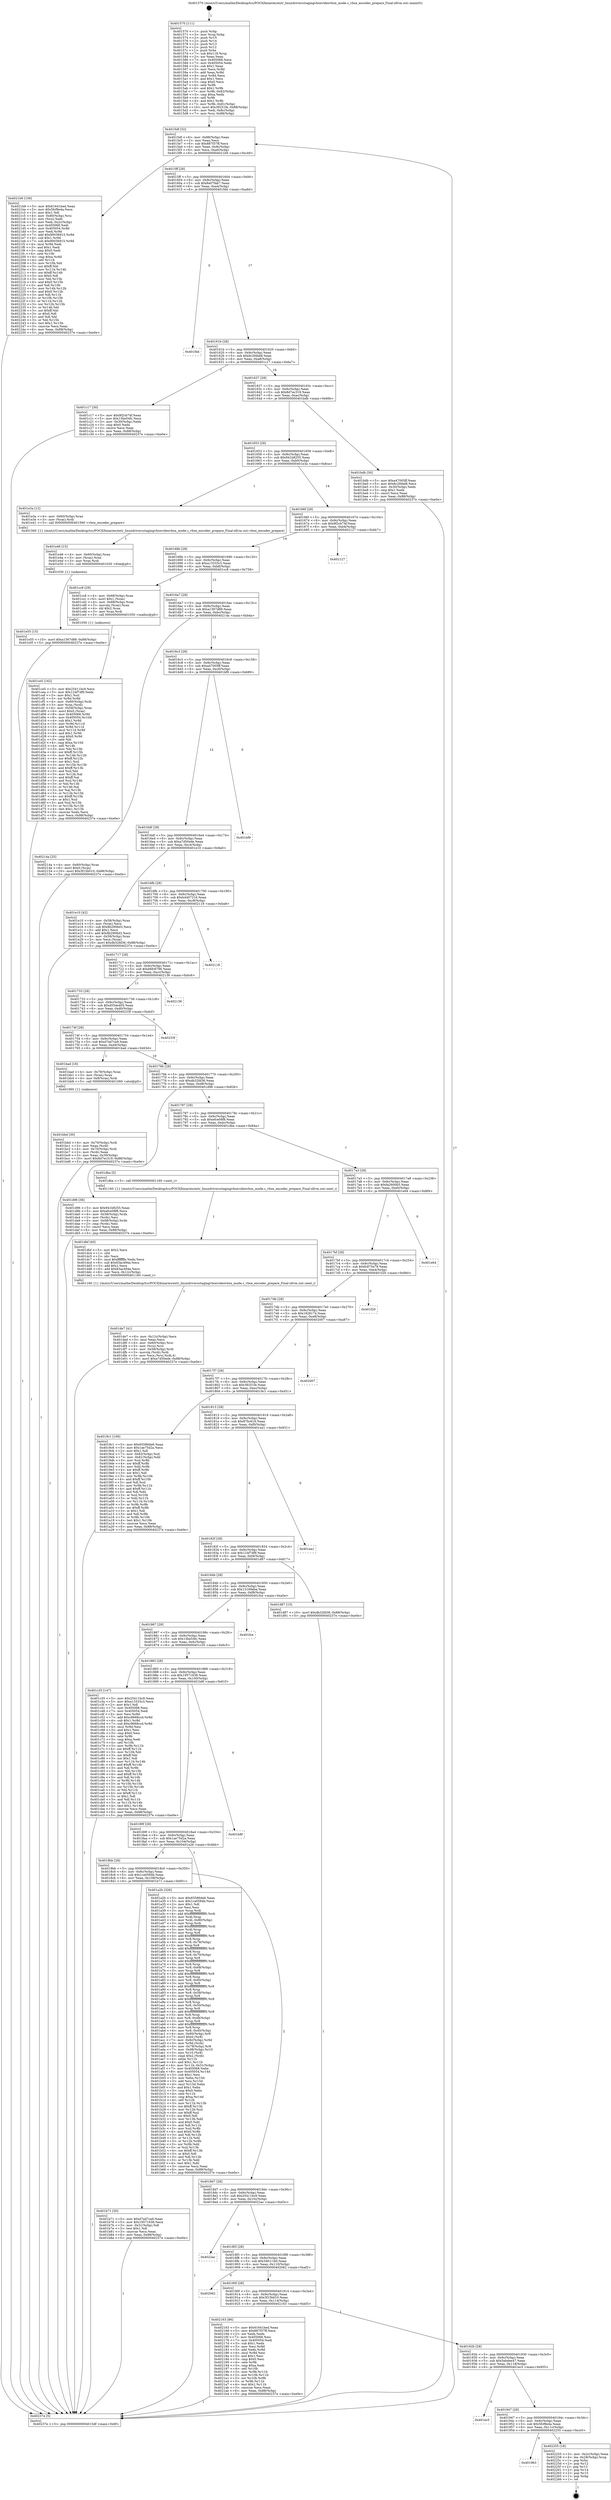digraph "0x401570" {
  label = "0x401570 (/mnt/c/Users/mathe/Desktop/tcc/POCII/binaries/extr_linuxdriversstagingvboxvideovbox_mode.c_vbox_encoder_prepare_Final-ollvm.out::main(0))"
  labelloc = "t"
  node[shape=record]

  Entry [label="",width=0.3,height=0.3,shape=circle,fillcolor=black,style=filled]
  "0x4015df" [label="{
     0x4015df [32]\l
     | [instrs]\l
     &nbsp;&nbsp;0x4015df \<+6\>: mov -0x88(%rbp),%eax\l
     &nbsp;&nbsp;0x4015e5 \<+2\>: mov %eax,%ecx\l
     &nbsp;&nbsp;0x4015e7 \<+6\>: sub $0x887f37ff,%ecx\l
     &nbsp;&nbsp;0x4015ed \<+6\>: mov %eax,-0x9c(%rbp)\l
     &nbsp;&nbsp;0x4015f3 \<+6\>: mov %ecx,-0xa0(%rbp)\l
     &nbsp;&nbsp;0x4015f9 \<+6\>: je 00000000004021b9 \<main+0xc49\>\l
  }"]
  "0x4021b9" [label="{
     0x4021b9 [156]\l
     | [instrs]\l
     &nbsp;&nbsp;0x4021b9 \<+5\>: mov $0x61641bed,%eax\l
     &nbsp;&nbsp;0x4021be \<+5\>: mov $0x5fcf9e4a,%ecx\l
     &nbsp;&nbsp;0x4021c3 \<+2\>: mov $0x1,%dl\l
     &nbsp;&nbsp;0x4021c5 \<+4\>: mov -0x80(%rbp),%rsi\l
     &nbsp;&nbsp;0x4021c9 \<+2\>: mov (%rsi),%edi\l
     &nbsp;&nbsp;0x4021cb \<+3\>: mov %edi,-0x2c(%rbp)\l
     &nbsp;&nbsp;0x4021ce \<+7\>: mov 0x405068,%edi\l
     &nbsp;&nbsp;0x4021d5 \<+8\>: mov 0x405054,%r8d\l
     &nbsp;&nbsp;0x4021dd \<+3\>: mov %edi,%r9d\l
     &nbsp;&nbsp;0x4021e0 \<+7\>: add $0x90036915,%r9d\l
     &nbsp;&nbsp;0x4021e7 \<+4\>: sub $0x1,%r9d\l
     &nbsp;&nbsp;0x4021eb \<+7\>: sub $0x90036915,%r9d\l
     &nbsp;&nbsp;0x4021f2 \<+4\>: imul %r9d,%edi\l
     &nbsp;&nbsp;0x4021f6 \<+3\>: and $0x1,%edi\l
     &nbsp;&nbsp;0x4021f9 \<+3\>: cmp $0x0,%edi\l
     &nbsp;&nbsp;0x4021fc \<+4\>: sete %r10b\l
     &nbsp;&nbsp;0x402200 \<+4\>: cmp $0xa,%r8d\l
     &nbsp;&nbsp;0x402204 \<+4\>: setl %r11b\l
     &nbsp;&nbsp;0x402208 \<+3\>: mov %r10b,%bl\l
     &nbsp;&nbsp;0x40220b \<+3\>: xor $0xff,%bl\l
     &nbsp;&nbsp;0x40220e \<+3\>: mov %r11b,%r14b\l
     &nbsp;&nbsp;0x402211 \<+4\>: xor $0xff,%r14b\l
     &nbsp;&nbsp;0x402215 \<+3\>: xor $0x0,%dl\l
     &nbsp;&nbsp;0x402218 \<+3\>: mov %bl,%r15b\l
     &nbsp;&nbsp;0x40221b \<+4\>: and $0x0,%r15b\l
     &nbsp;&nbsp;0x40221f \<+3\>: and %dl,%r10b\l
     &nbsp;&nbsp;0x402222 \<+3\>: mov %r14b,%r12b\l
     &nbsp;&nbsp;0x402225 \<+4\>: and $0x0,%r12b\l
     &nbsp;&nbsp;0x402229 \<+3\>: and %dl,%r11b\l
     &nbsp;&nbsp;0x40222c \<+3\>: or %r10b,%r15b\l
     &nbsp;&nbsp;0x40222f \<+3\>: or %r11b,%r12b\l
     &nbsp;&nbsp;0x402232 \<+3\>: xor %r12b,%r15b\l
     &nbsp;&nbsp;0x402235 \<+3\>: or %r14b,%bl\l
     &nbsp;&nbsp;0x402238 \<+3\>: xor $0xff,%bl\l
     &nbsp;&nbsp;0x40223b \<+3\>: or $0x0,%dl\l
     &nbsp;&nbsp;0x40223e \<+2\>: and %dl,%bl\l
     &nbsp;&nbsp;0x402240 \<+3\>: or %bl,%r15b\l
     &nbsp;&nbsp;0x402243 \<+4\>: test $0x1,%r15b\l
     &nbsp;&nbsp;0x402247 \<+3\>: cmovne %ecx,%eax\l
     &nbsp;&nbsp;0x40224a \<+6\>: mov %eax,-0x88(%rbp)\l
     &nbsp;&nbsp;0x402250 \<+5\>: jmp 000000000040237e \<main+0xe0e\>\l
  }"]
  "0x4015ff" [label="{
     0x4015ff [28]\l
     | [instrs]\l
     &nbsp;&nbsp;0x4015ff \<+5\>: jmp 0000000000401604 \<main+0x94\>\l
     &nbsp;&nbsp;0x401604 \<+6\>: mov -0x9c(%rbp),%eax\l
     &nbsp;&nbsp;0x40160a \<+5\>: sub $0x8a07fab7,%eax\l
     &nbsp;&nbsp;0x40160f \<+6\>: mov %eax,-0xa4(%rbp)\l
     &nbsp;&nbsp;0x401615 \<+6\>: je 0000000000401fdd \<main+0xa6d\>\l
  }"]
  Exit [label="",width=0.3,height=0.3,shape=circle,fillcolor=black,style=filled,peripheries=2]
  "0x401fdd" [label="{
     0x401fdd\l
  }", style=dashed]
  "0x40161b" [label="{
     0x40161b [28]\l
     | [instrs]\l
     &nbsp;&nbsp;0x40161b \<+5\>: jmp 0000000000401620 \<main+0xb0\>\l
     &nbsp;&nbsp;0x401620 \<+6\>: mov -0x9c(%rbp),%eax\l
     &nbsp;&nbsp;0x401626 \<+5\>: sub $0x8c2f4bd8,%eax\l
     &nbsp;&nbsp;0x40162b \<+6\>: mov %eax,-0xa8(%rbp)\l
     &nbsp;&nbsp;0x401631 \<+6\>: je 0000000000401c17 \<main+0x6a7\>\l
  }"]
  "0x401963" [label="{
     0x401963\l
  }", style=dashed]
  "0x401c17" [label="{
     0x401c17 [30]\l
     | [instrs]\l
     &nbsp;&nbsp;0x401c17 \<+5\>: mov $0x9f2cb74f,%eax\l
     &nbsp;&nbsp;0x401c1c \<+5\>: mov $0x15be54fc,%ecx\l
     &nbsp;&nbsp;0x401c21 \<+3\>: mov -0x30(%rbp),%edx\l
     &nbsp;&nbsp;0x401c24 \<+3\>: cmp $0x0,%edx\l
     &nbsp;&nbsp;0x401c27 \<+3\>: cmove %ecx,%eax\l
     &nbsp;&nbsp;0x401c2a \<+6\>: mov %eax,-0x88(%rbp)\l
     &nbsp;&nbsp;0x401c30 \<+5\>: jmp 000000000040237e \<main+0xe0e\>\l
  }"]
  "0x401637" [label="{
     0x401637 [28]\l
     | [instrs]\l
     &nbsp;&nbsp;0x401637 \<+5\>: jmp 000000000040163c \<main+0xcc\>\l
     &nbsp;&nbsp;0x40163c \<+6\>: mov -0x9c(%rbp),%eax\l
     &nbsp;&nbsp;0x401642 \<+5\>: sub $0x8d7ec319,%eax\l
     &nbsp;&nbsp;0x401647 \<+6\>: mov %eax,-0xac(%rbp)\l
     &nbsp;&nbsp;0x40164d \<+6\>: je 0000000000401bdb \<main+0x66b\>\l
  }"]
  "0x402255" [label="{
     0x402255 [18]\l
     | [instrs]\l
     &nbsp;&nbsp;0x402255 \<+3\>: mov -0x2c(%rbp),%eax\l
     &nbsp;&nbsp;0x402258 \<+4\>: lea -0x28(%rbp),%rsp\l
     &nbsp;&nbsp;0x40225c \<+1\>: pop %rbx\l
     &nbsp;&nbsp;0x40225d \<+2\>: pop %r12\l
     &nbsp;&nbsp;0x40225f \<+2\>: pop %r13\l
     &nbsp;&nbsp;0x402261 \<+2\>: pop %r14\l
     &nbsp;&nbsp;0x402263 \<+2\>: pop %r15\l
     &nbsp;&nbsp;0x402265 \<+1\>: pop %rbp\l
     &nbsp;&nbsp;0x402266 \<+1\>: ret\l
  }"]
  "0x401bdb" [label="{
     0x401bdb [30]\l
     | [instrs]\l
     &nbsp;&nbsp;0x401bdb \<+5\>: mov $0xa47005ff,%eax\l
     &nbsp;&nbsp;0x401be0 \<+5\>: mov $0x8c2f4bd8,%ecx\l
     &nbsp;&nbsp;0x401be5 \<+3\>: mov -0x30(%rbp),%edx\l
     &nbsp;&nbsp;0x401be8 \<+3\>: cmp $0x1,%edx\l
     &nbsp;&nbsp;0x401beb \<+3\>: cmovl %ecx,%eax\l
     &nbsp;&nbsp;0x401bee \<+6\>: mov %eax,-0x88(%rbp)\l
     &nbsp;&nbsp;0x401bf4 \<+5\>: jmp 000000000040237e \<main+0xe0e\>\l
  }"]
  "0x401653" [label="{
     0x401653 [28]\l
     | [instrs]\l
     &nbsp;&nbsp;0x401653 \<+5\>: jmp 0000000000401658 \<main+0xe8\>\l
     &nbsp;&nbsp;0x401658 \<+6\>: mov -0x9c(%rbp),%eax\l
     &nbsp;&nbsp;0x40165e \<+5\>: sub $0x941b8255,%eax\l
     &nbsp;&nbsp;0x401663 \<+6\>: mov %eax,-0xb0(%rbp)\l
     &nbsp;&nbsp;0x401669 \<+6\>: je 0000000000401e3a \<main+0x8ca\>\l
  }"]
  "0x401947" [label="{
     0x401947 [28]\l
     | [instrs]\l
     &nbsp;&nbsp;0x401947 \<+5\>: jmp 000000000040194c \<main+0x3dc\>\l
     &nbsp;&nbsp;0x40194c \<+6\>: mov -0x9c(%rbp),%eax\l
     &nbsp;&nbsp;0x401952 \<+5\>: sub $0x5fcf9e4a,%eax\l
     &nbsp;&nbsp;0x401957 \<+6\>: mov %eax,-0x11c(%rbp)\l
     &nbsp;&nbsp;0x40195d \<+6\>: je 0000000000402255 \<main+0xce5\>\l
  }"]
  "0x401e3a" [label="{
     0x401e3a [12]\l
     | [instrs]\l
     &nbsp;&nbsp;0x401e3a \<+4\>: mov -0x60(%rbp),%rax\l
     &nbsp;&nbsp;0x401e3e \<+3\>: mov (%rax),%rdi\l
     &nbsp;&nbsp;0x401e41 \<+5\>: call 0000000000401560 \<vbox_encoder_prepare\>\l
     | [calls]\l
     &nbsp;&nbsp;0x401560 \{1\} (/mnt/c/Users/mathe/Desktop/tcc/POCII/binaries/extr_linuxdriversstagingvboxvideovbox_mode.c_vbox_encoder_prepare_Final-ollvm.out::vbox_encoder_prepare)\l
  }"]
  "0x40166f" [label="{
     0x40166f [28]\l
     | [instrs]\l
     &nbsp;&nbsp;0x40166f \<+5\>: jmp 0000000000401674 \<main+0x104\>\l
     &nbsp;&nbsp;0x401674 \<+6\>: mov -0x9c(%rbp),%eax\l
     &nbsp;&nbsp;0x40167a \<+5\>: sub $0x9f2cb74f,%eax\l
     &nbsp;&nbsp;0x40167f \<+6\>: mov %eax,-0xb4(%rbp)\l
     &nbsp;&nbsp;0x401685 \<+6\>: je 0000000000402127 \<main+0xbb7\>\l
  }"]
  "0x401ec5" [label="{
     0x401ec5\l
  }", style=dashed]
  "0x402127" [label="{
     0x402127\l
  }", style=dashed]
  "0x40168b" [label="{
     0x40168b [28]\l
     | [instrs]\l
     &nbsp;&nbsp;0x40168b \<+5\>: jmp 0000000000401690 \<main+0x120\>\l
     &nbsp;&nbsp;0x401690 \<+6\>: mov -0x9c(%rbp),%eax\l
     &nbsp;&nbsp;0x401696 \<+5\>: sub $0xa13333c3,%eax\l
     &nbsp;&nbsp;0x40169b \<+6\>: mov %eax,-0xb8(%rbp)\l
     &nbsp;&nbsp;0x4016a1 \<+6\>: je 0000000000401cc8 \<main+0x758\>\l
  }"]
  "0x40192b" [label="{
     0x40192b [28]\l
     | [instrs]\l
     &nbsp;&nbsp;0x40192b \<+5\>: jmp 0000000000401930 \<main+0x3c0\>\l
     &nbsp;&nbsp;0x401930 \<+6\>: mov -0x9c(%rbp),%eax\l
     &nbsp;&nbsp;0x401936 \<+5\>: sub $0x5ebdee47,%eax\l
     &nbsp;&nbsp;0x40193b \<+6\>: mov %eax,-0x118(%rbp)\l
     &nbsp;&nbsp;0x401941 \<+6\>: je 0000000000401ec5 \<main+0x955\>\l
  }"]
  "0x401cc8" [label="{
     0x401cc8 [29]\l
     | [instrs]\l
     &nbsp;&nbsp;0x401cc8 \<+4\>: mov -0x68(%rbp),%rax\l
     &nbsp;&nbsp;0x401ccc \<+6\>: movl $0x1,(%rax)\l
     &nbsp;&nbsp;0x401cd2 \<+4\>: mov -0x68(%rbp),%rax\l
     &nbsp;&nbsp;0x401cd6 \<+3\>: movslq (%rax),%rax\l
     &nbsp;&nbsp;0x401cd9 \<+4\>: shl $0x2,%rax\l
     &nbsp;&nbsp;0x401cdd \<+3\>: mov %rax,%rdi\l
     &nbsp;&nbsp;0x401ce0 \<+5\>: call 0000000000401050 \<malloc@plt\>\l
     | [calls]\l
     &nbsp;&nbsp;0x401050 \{1\} (unknown)\l
  }"]
  "0x4016a7" [label="{
     0x4016a7 [28]\l
     | [instrs]\l
     &nbsp;&nbsp;0x4016a7 \<+5\>: jmp 00000000004016ac \<main+0x13c\>\l
     &nbsp;&nbsp;0x4016ac \<+6\>: mov -0x9c(%rbp),%eax\l
     &nbsp;&nbsp;0x4016b2 \<+5\>: sub $0xa1367d89,%eax\l
     &nbsp;&nbsp;0x4016b7 \<+6\>: mov %eax,-0xbc(%rbp)\l
     &nbsp;&nbsp;0x4016bd \<+6\>: je 000000000040214a \<main+0xbda\>\l
  }"]
  "0x402163" [label="{
     0x402163 [86]\l
     | [instrs]\l
     &nbsp;&nbsp;0x402163 \<+5\>: mov $0x61641bed,%eax\l
     &nbsp;&nbsp;0x402168 \<+5\>: mov $0x887f37ff,%ecx\l
     &nbsp;&nbsp;0x40216d \<+2\>: xor %edx,%edx\l
     &nbsp;&nbsp;0x40216f \<+7\>: mov 0x405068,%esi\l
     &nbsp;&nbsp;0x402176 \<+7\>: mov 0x405054,%edi\l
     &nbsp;&nbsp;0x40217d \<+3\>: sub $0x1,%edx\l
     &nbsp;&nbsp;0x402180 \<+3\>: mov %esi,%r8d\l
     &nbsp;&nbsp;0x402183 \<+3\>: add %edx,%r8d\l
     &nbsp;&nbsp;0x402186 \<+4\>: imul %r8d,%esi\l
     &nbsp;&nbsp;0x40218a \<+3\>: and $0x1,%esi\l
     &nbsp;&nbsp;0x40218d \<+3\>: cmp $0x0,%esi\l
     &nbsp;&nbsp;0x402190 \<+4\>: sete %r9b\l
     &nbsp;&nbsp;0x402194 \<+3\>: cmp $0xa,%edi\l
     &nbsp;&nbsp;0x402197 \<+4\>: setl %r10b\l
     &nbsp;&nbsp;0x40219b \<+3\>: mov %r9b,%r11b\l
     &nbsp;&nbsp;0x40219e \<+3\>: and %r10b,%r11b\l
     &nbsp;&nbsp;0x4021a1 \<+3\>: xor %r10b,%r9b\l
     &nbsp;&nbsp;0x4021a4 \<+3\>: or %r9b,%r11b\l
     &nbsp;&nbsp;0x4021a7 \<+4\>: test $0x1,%r11b\l
     &nbsp;&nbsp;0x4021ab \<+3\>: cmovne %ecx,%eax\l
     &nbsp;&nbsp;0x4021ae \<+6\>: mov %eax,-0x88(%rbp)\l
     &nbsp;&nbsp;0x4021b4 \<+5\>: jmp 000000000040237e \<main+0xe0e\>\l
  }"]
  "0x40214a" [label="{
     0x40214a [25]\l
     | [instrs]\l
     &nbsp;&nbsp;0x40214a \<+4\>: mov -0x80(%rbp),%rax\l
     &nbsp;&nbsp;0x40214e \<+6\>: movl $0x0,(%rax)\l
     &nbsp;&nbsp;0x402154 \<+10\>: movl $0x3f15b010,-0x88(%rbp)\l
     &nbsp;&nbsp;0x40215e \<+5\>: jmp 000000000040237e \<main+0xe0e\>\l
  }"]
  "0x4016c3" [label="{
     0x4016c3 [28]\l
     | [instrs]\l
     &nbsp;&nbsp;0x4016c3 \<+5\>: jmp 00000000004016c8 \<main+0x158\>\l
     &nbsp;&nbsp;0x4016c8 \<+6\>: mov -0x9c(%rbp),%eax\l
     &nbsp;&nbsp;0x4016ce \<+5\>: sub $0xa47005ff,%eax\l
     &nbsp;&nbsp;0x4016d3 \<+6\>: mov %eax,-0xc0(%rbp)\l
     &nbsp;&nbsp;0x4016d9 \<+6\>: je 0000000000401bf9 \<main+0x689\>\l
  }"]
  "0x40190f" [label="{
     0x40190f [28]\l
     | [instrs]\l
     &nbsp;&nbsp;0x40190f \<+5\>: jmp 0000000000401914 \<main+0x3a4\>\l
     &nbsp;&nbsp;0x401914 \<+6\>: mov -0x9c(%rbp),%eax\l
     &nbsp;&nbsp;0x40191a \<+5\>: sub $0x3f15b010,%eax\l
     &nbsp;&nbsp;0x40191f \<+6\>: mov %eax,-0x114(%rbp)\l
     &nbsp;&nbsp;0x401925 \<+6\>: je 0000000000402163 \<main+0xbf3\>\l
  }"]
  "0x401bf9" [label="{
     0x401bf9\l
  }", style=dashed]
  "0x4016df" [label="{
     0x4016df [28]\l
     | [instrs]\l
     &nbsp;&nbsp;0x4016df \<+5\>: jmp 00000000004016e4 \<main+0x174\>\l
     &nbsp;&nbsp;0x4016e4 \<+6\>: mov -0x9c(%rbp),%eax\l
     &nbsp;&nbsp;0x4016ea \<+5\>: sub $0xa7d50ede,%eax\l
     &nbsp;&nbsp;0x4016ef \<+6\>: mov %eax,-0xc4(%rbp)\l
     &nbsp;&nbsp;0x4016f5 \<+6\>: je 0000000000401e10 \<main+0x8a0\>\l
  }"]
  "0x402062" [label="{
     0x402062\l
  }", style=dashed]
  "0x401e10" [label="{
     0x401e10 [42]\l
     | [instrs]\l
     &nbsp;&nbsp;0x401e10 \<+4\>: mov -0x58(%rbp),%rax\l
     &nbsp;&nbsp;0x401e14 \<+2\>: mov (%rax),%ecx\l
     &nbsp;&nbsp;0x401e16 \<+6\>: sub $0x8b2906d3,%ecx\l
     &nbsp;&nbsp;0x401e1c \<+3\>: add $0x1,%ecx\l
     &nbsp;&nbsp;0x401e1f \<+6\>: add $0x8b2906d3,%ecx\l
     &nbsp;&nbsp;0x401e25 \<+4\>: mov -0x58(%rbp),%rax\l
     &nbsp;&nbsp;0x401e29 \<+2\>: mov %ecx,(%rax)\l
     &nbsp;&nbsp;0x401e2b \<+10\>: movl $0xdb32fd36,-0x88(%rbp)\l
     &nbsp;&nbsp;0x401e35 \<+5\>: jmp 000000000040237e \<main+0xe0e\>\l
  }"]
  "0x4016fb" [label="{
     0x4016fb [28]\l
     | [instrs]\l
     &nbsp;&nbsp;0x4016fb \<+5\>: jmp 0000000000401700 \<main+0x190\>\l
     &nbsp;&nbsp;0x401700 \<+6\>: mov -0x9c(%rbp),%eax\l
     &nbsp;&nbsp;0x401706 \<+5\>: sub $0xb4407216,%eax\l
     &nbsp;&nbsp;0x40170b \<+6\>: mov %eax,-0xc8(%rbp)\l
     &nbsp;&nbsp;0x401711 \<+6\>: je 0000000000402118 \<main+0xba8\>\l
  }"]
  "0x4018f3" [label="{
     0x4018f3 [28]\l
     | [instrs]\l
     &nbsp;&nbsp;0x4018f3 \<+5\>: jmp 00000000004018f8 \<main+0x388\>\l
     &nbsp;&nbsp;0x4018f8 \<+6\>: mov -0x9c(%rbp),%eax\l
     &nbsp;&nbsp;0x4018fe \<+5\>: sub $0x34fc11b0,%eax\l
     &nbsp;&nbsp;0x401903 \<+6\>: mov %eax,-0x110(%rbp)\l
     &nbsp;&nbsp;0x401909 \<+6\>: je 0000000000402062 \<main+0xaf2\>\l
  }"]
  "0x402118" [label="{
     0x402118\l
  }", style=dashed]
  "0x401717" [label="{
     0x401717 [28]\l
     | [instrs]\l
     &nbsp;&nbsp;0x401717 \<+5\>: jmp 000000000040171c \<main+0x1ac\>\l
     &nbsp;&nbsp;0x40171c \<+6\>: mov -0x9c(%rbp),%eax\l
     &nbsp;&nbsp;0x401722 \<+5\>: sub $0xb6fc6786,%eax\l
     &nbsp;&nbsp;0x401727 \<+6\>: mov %eax,-0xcc(%rbp)\l
     &nbsp;&nbsp;0x40172d \<+6\>: je 0000000000402136 \<main+0xbc6\>\l
  }"]
  "0x4022ac" [label="{
     0x4022ac\l
  }", style=dashed]
  "0x402136" [label="{
     0x402136\l
  }", style=dashed]
  "0x401733" [label="{
     0x401733 [28]\l
     | [instrs]\l
     &nbsp;&nbsp;0x401733 \<+5\>: jmp 0000000000401738 \<main+0x1c8\>\l
     &nbsp;&nbsp;0x401738 \<+6\>: mov -0x9c(%rbp),%eax\l
     &nbsp;&nbsp;0x40173e \<+5\>: sub $0xd554e405,%eax\l
     &nbsp;&nbsp;0x401743 \<+6\>: mov %eax,-0xd0(%rbp)\l
     &nbsp;&nbsp;0x401749 \<+6\>: je 000000000040233f \<main+0xdcf\>\l
  }"]
  "0x401e55" [label="{
     0x401e55 [15]\l
     | [instrs]\l
     &nbsp;&nbsp;0x401e55 \<+10\>: movl $0xa1367d89,-0x88(%rbp)\l
     &nbsp;&nbsp;0x401e5f \<+5\>: jmp 000000000040237e \<main+0xe0e\>\l
  }"]
  "0x40233f" [label="{
     0x40233f\l
  }", style=dashed]
  "0x40174f" [label="{
     0x40174f [28]\l
     | [instrs]\l
     &nbsp;&nbsp;0x40174f \<+5\>: jmp 0000000000401754 \<main+0x1e4\>\l
     &nbsp;&nbsp;0x401754 \<+6\>: mov -0x9c(%rbp),%eax\l
     &nbsp;&nbsp;0x40175a \<+5\>: sub $0xd7ed7ca9,%eax\l
     &nbsp;&nbsp;0x40175f \<+6\>: mov %eax,-0xd4(%rbp)\l
     &nbsp;&nbsp;0x401765 \<+6\>: je 0000000000401bad \<main+0x63d\>\l
  }"]
  "0x401e46" [label="{
     0x401e46 [15]\l
     | [instrs]\l
     &nbsp;&nbsp;0x401e46 \<+4\>: mov -0x60(%rbp),%rax\l
     &nbsp;&nbsp;0x401e4a \<+3\>: mov (%rax),%rax\l
     &nbsp;&nbsp;0x401e4d \<+3\>: mov %rax,%rdi\l
     &nbsp;&nbsp;0x401e50 \<+5\>: call 0000000000401030 \<free@plt\>\l
     | [calls]\l
     &nbsp;&nbsp;0x401030 \{1\} (unknown)\l
  }"]
  "0x401bad" [label="{
     0x401bad [16]\l
     | [instrs]\l
     &nbsp;&nbsp;0x401bad \<+4\>: mov -0x78(%rbp),%rax\l
     &nbsp;&nbsp;0x401bb1 \<+3\>: mov (%rax),%rax\l
     &nbsp;&nbsp;0x401bb4 \<+4\>: mov 0x8(%rax),%rdi\l
     &nbsp;&nbsp;0x401bb8 \<+5\>: call 0000000000401060 \<atoi@plt\>\l
     | [calls]\l
     &nbsp;&nbsp;0x401060 \{1\} (unknown)\l
  }"]
  "0x40176b" [label="{
     0x40176b [28]\l
     | [instrs]\l
     &nbsp;&nbsp;0x40176b \<+5\>: jmp 0000000000401770 \<main+0x200\>\l
     &nbsp;&nbsp;0x401770 \<+6\>: mov -0x9c(%rbp),%eax\l
     &nbsp;&nbsp;0x401776 \<+5\>: sub $0xdb32fd36,%eax\l
     &nbsp;&nbsp;0x40177b \<+6\>: mov %eax,-0xd8(%rbp)\l
     &nbsp;&nbsp;0x401781 \<+6\>: je 0000000000401d96 \<main+0x826\>\l
  }"]
  "0x401de7" [label="{
     0x401de7 [41]\l
     | [instrs]\l
     &nbsp;&nbsp;0x401de7 \<+6\>: mov -0x12c(%rbp),%ecx\l
     &nbsp;&nbsp;0x401ded \<+3\>: imul %eax,%ecx\l
     &nbsp;&nbsp;0x401df0 \<+4\>: mov -0x60(%rbp),%rsi\l
     &nbsp;&nbsp;0x401df4 \<+3\>: mov (%rsi),%rsi\l
     &nbsp;&nbsp;0x401df7 \<+4\>: mov -0x58(%rbp),%rdi\l
     &nbsp;&nbsp;0x401dfb \<+3\>: movslq (%rdi),%rdi\l
     &nbsp;&nbsp;0x401dfe \<+3\>: mov %ecx,(%rsi,%rdi,4)\l
     &nbsp;&nbsp;0x401e01 \<+10\>: movl $0xa7d50ede,-0x88(%rbp)\l
     &nbsp;&nbsp;0x401e0b \<+5\>: jmp 000000000040237e \<main+0xe0e\>\l
  }"]
  "0x401d96" [label="{
     0x401d96 [36]\l
     | [instrs]\l
     &nbsp;&nbsp;0x401d96 \<+5\>: mov $0x941b8255,%eax\l
     &nbsp;&nbsp;0x401d9b \<+5\>: mov $0xefce08f8,%ecx\l
     &nbsp;&nbsp;0x401da0 \<+4\>: mov -0x58(%rbp),%rdx\l
     &nbsp;&nbsp;0x401da4 \<+2\>: mov (%rdx),%esi\l
     &nbsp;&nbsp;0x401da6 \<+4\>: mov -0x68(%rbp),%rdx\l
     &nbsp;&nbsp;0x401daa \<+2\>: cmp (%rdx),%esi\l
     &nbsp;&nbsp;0x401dac \<+3\>: cmovl %ecx,%eax\l
     &nbsp;&nbsp;0x401daf \<+6\>: mov %eax,-0x88(%rbp)\l
     &nbsp;&nbsp;0x401db5 \<+5\>: jmp 000000000040237e \<main+0xe0e\>\l
  }"]
  "0x401787" [label="{
     0x401787 [28]\l
     | [instrs]\l
     &nbsp;&nbsp;0x401787 \<+5\>: jmp 000000000040178c \<main+0x21c\>\l
     &nbsp;&nbsp;0x40178c \<+6\>: mov -0x9c(%rbp),%eax\l
     &nbsp;&nbsp;0x401792 \<+5\>: sub $0xefce08f8,%eax\l
     &nbsp;&nbsp;0x401797 \<+6\>: mov %eax,-0xdc(%rbp)\l
     &nbsp;&nbsp;0x40179d \<+6\>: je 0000000000401dba \<main+0x84a\>\l
  }"]
  "0x401dbf" [label="{
     0x401dbf [40]\l
     | [instrs]\l
     &nbsp;&nbsp;0x401dbf \<+5\>: mov $0x2,%ecx\l
     &nbsp;&nbsp;0x401dc4 \<+1\>: cltd\l
     &nbsp;&nbsp;0x401dc5 \<+2\>: idiv %ecx\l
     &nbsp;&nbsp;0x401dc7 \<+6\>: imul $0xfffffffe,%edx,%ecx\l
     &nbsp;&nbsp;0x401dcd \<+6\>: sub $0x83ac494a,%ecx\l
     &nbsp;&nbsp;0x401dd3 \<+3\>: add $0x1,%ecx\l
     &nbsp;&nbsp;0x401dd6 \<+6\>: add $0x83ac494a,%ecx\l
     &nbsp;&nbsp;0x401ddc \<+6\>: mov %ecx,-0x12c(%rbp)\l
     &nbsp;&nbsp;0x401de2 \<+5\>: call 0000000000401160 \<next_i\>\l
     | [calls]\l
     &nbsp;&nbsp;0x401160 \{1\} (/mnt/c/Users/mathe/Desktop/tcc/POCII/binaries/extr_linuxdriversstagingvboxvideovbox_mode.c_vbox_encoder_prepare_Final-ollvm.out::next_i)\l
  }"]
  "0x401dba" [label="{
     0x401dba [5]\l
     | [instrs]\l
     &nbsp;&nbsp;0x401dba \<+5\>: call 0000000000401160 \<next_i\>\l
     | [calls]\l
     &nbsp;&nbsp;0x401160 \{1\} (/mnt/c/Users/mathe/Desktop/tcc/POCII/binaries/extr_linuxdriversstagingvboxvideovbox_mode.c_vbox_encoder_prepare_Final-ollvm.out::next_i)\l
  }"]
  "0x4017a3" [label="{
     0x4017a3 [28]\l
     | [instrs]\l
     &nbsp;&nbsp;0x4017a3 \<+5\>: jmp 00000000004017a8 \<main+0x238\>\l
     &nbsp;&nbsp;0x4017a8 \<+6\>: mov -0x9c(%rbp),%eax\l
     &nbsp;&nbsp;0x4017ae \<+5\>: sub $0xfa2600b5,%eax\l
     &nbsp;&nbsp;0x4017b3 \<+6\>: mov %eax,-0xe0(%rbp)\l
     &nbsp;&nbsp;0x4017b9 \<+6\>: je 0000000000401e64 \<main+0x8f4\>\l
  }"]
  "0x401ce5" [label="{
     0x401ce5 [162]\l
     | [instrs]\l
     &nbsp;&nbsp;0x401ce5 \<+5\>: mov $0x25411bc9,%ecx\l
     &nbsp;&nbsp;0x401cea \<+5\>: mov $0x124f7df9,%edx\l
     &nbsp;&nbsp;0x401cef \<+3\>: mov $0x1,%sil\l
     &nbsp;&nbsp;0x401cf2 \<+3\>: xor %r8d,%r8d\l
     &nbsp;&nbsp;0x401cf5 \<+4\>: mov -0x60(%rbp),%rdi\l
     &nbsp;&nbsp;0x401cf9 \<+3\>: mov %rax,(%rdi)\l
     &nbsp;&nbsp;0x401cfc \<+4\>: mov -0x58(%rbp),%rax\l
     &nbsp;&nbsp;0x401d00 \<+6\>: movl $0x0,(%rax)\l
     &nbsp;&nbsp;0x401d06 \<+8\>: mov 0x405068,%r9d\l
     &nbsp;&nbsp;0x401d0e \<+8\>: mov 0x405054,%r10d\l
     &nbsp;&nbsp;0x401d16 \<+4\>: sub $0x1,%r8d\l
     &nbsp;&nbsp;0x401d1a \<+3\>: mov %r9d,%r11d\l
     &nbsp;&nbsp;0x401d1d \<+3\>: add %r8d,%r11d\l
     &nbsp;&nbsp;0x401d20 \<+4\>: imul %r11d,%r9d\l
     &nbsp;&nbsp;0x401d24 \<+4\>: and $0x1,%r9d\l
     &nbsp;&nbsp;0x401d28 \<+4\>: cmp $0x0,%r9d\l
     &nbsp;&nbsp;0x401d2c \<+3\>: sete %bl\l
     &nbsp;&nbsp;0x401d2f \<+4\>: cmp $0xa,%r10d\l
     &nbsp;&nbsp;0x401d33 \<+4\>: setl %r14b\l
     &nbsp;&nbsp;0x401d37 \<+3\>: mov %bl,%r15b\l
     &nbsp;&nbsp;0x401d3a \<+4\>: xor $0xff,%r15b\l
     &nbsp;&nbsp;0x401d3e \<+3\>: mov %r14b,%r12b\l
     &nbsp;&nbsp;0x401d41 \<+4\>: xor $0xff,%r12b\l
     &nbsp;&nbsp;0x401d45 \<+4\>: xor $0x1,%sil\l
     &nbsp;&nbsp;0x401d49 \<+3\>: mov %r15b,%r13b\l
     &nbsp;&nbsp;0x401d4c \<+4\>: and $0xff,%r13b\l
     &nbsp;&nbsp;0x401d50 \<+3\>: and %sil,%bl\l
     &nbsp;&nbsp;0x401d53 \<+3\>: mov %r12b,%al\l
     &nbsp;&nbsp;0x401d56 \<+2\>: and $0xff,%al\l
     &nbsp;&nbsp;0x401d58 \<+3\>: and %sil,%r14b\l
     &nbsp;&nbsp;0x401d5b \<+3\>: or %bl,%r13b\l
     &nbsp;&nbsp;0x401d5e \<+3\>: or %r14b,%al\l
     &nbsp;&nbsp;0x401d61 \<+3\>: xor %al,%r13b\l
     &nbsp;&nbsp;0x401d64 \<+3\>: or %r12b,%r15b\l
     &nbsp;&nbsp;0x401d67 \<+4\>: xor $0xff,%r15b\l
     &nbsp;&nbsp;0x401d6b \<+4\>: or $0x1,%sil\l
     &nbsp;&nbsp;0x401d6f \<+3\>: and %sil,%r15b\l
     &nbsp;&nbsp;0x401d72 \<+3\>: or %r15b,%r13b\l
     &nbsp;&nbsp;0x401d75 \<+4\>: test $0x1,%r13b\l
     &nbsp;&nbsp;0x401d79 \<+3\>: cmovne %edx,%ecx\l
     &nbsp;&nbsp;0x401d7c \<+6\>: mov %ecx,-0x88(%rbp)\l
     &nbsp;&nbsp;0x401d82 \<+5\>: jmp 000000000040237e \<main+0xe0e\>\l
  }"]
  "0x401e64" [label="{
     0x401e64\l
  }", style=dashed]
  "0x4017bf" [label="{
     0x4017bf [28]\l
     | [instrs]\l
     &nbsp;&nbsp;0x4017bf \<+5\>: jmp 00000000004017c4 \<main+0x254\>\l
     &nbsp;&nbsp;0x4017c4 \<+6\>: mov -0x9c(%rbp),%eax\l
     &nbsp;&nbsp;0x4017ca \<+5\>: sub $0xfc875e78,%eax\l
     &nbsp;&nbsp;0x4017cf \<+6\>: mov %eax,-0xe4(%rbp)\l
     &nbsp;&nbsp;0x4017d5 \<+6\>: je 0000000000401f20 \<main+0x9b0\>\l
  }"]
  "0x401bbd" [label="{
     0x401bbd [30]\l
     | [instrs]\l
     &nbsp;&nbsp;0x401bbd \<+4\>: mov -0x70(%rbp),%rdi\l
     &nbsp;&nbsp;0x401bc1 \<+2\>: mov %eax,(%rdi)\l
     &nbsp;&nbsp;0x401bc3 \<+4\>: mov -0x70(%rbp),%rdi\l
     &nbsp;&nbsp;0x401bc7 \<+2\>: mov (%rdi),%eax\l
     &nbsp;&nbsp;0x401bc9 \<+3\>: mov %eax,-0x30(%rbp)\l
     &nbsp;&nbsp;0x401bcc \<+10\>: movl $0x8d7ec319,-0x88(%rbp)\l
     &nbsp;&nbsp;0x401bd6 \<+5\>: jmp 000000000040237e \<main+0xe0e\>\l
  }"]
  "0x401f20" [label="{
     0x401f20\l
  }", style=dashed]
  "0x4017db" [label="{
     0x4017db [28]\l
     | [instrs]\l
     &nbsp;&nbsp;0x4017db \<+5\>: jmp 00000000004017e0 \<main+0x270\>\l
     &nbsp;&nbsp;0x4017e0 \<+6\>: mov -0x9c(%rbp),%eax\l
     &nbsp;&nbsp;0x4017e6 \<+5\>: sub $0x1828174,%eax\l
     &nbsp;&nbsp;0x4017eb \<+6\>: mov %eax,-0xe8(%rbp)\l
     &nbsp;&nbsp;0x4017f1 \<+6\>: je 0000000000402007 \<main+0xa97\>\l
  }"]
  "0x4018d7" [label="{
     0x4018d7 [28]\l
     | [instrs]\l
     &nbsp;&nbsp;0x4018d7 \<+5\>: jmp 00000000004018dc \<main+0x36c\>\l
     &nbsp;&nbsp;0x4018dc \<+6\>: mov -0x9c(%rbp),%eax\l
     &nbsp;&nbsp;0x4018e2 \<+5\>: sub $0x25411bc9,%eax\l
     &nbsp;&nbsp;0x4018e7 \<+6\>: mov %eax,-0x10c(%rbp)\l
     &nbsp;&nbsp;0x4018ed \<+6\>: je 00000000004022ac \<main+0xd3c\>\l
  }"]
  "0x402007" [label="{
     0x402007\l
  }", style=dashed]
  "0x4017f7" [label="{
     0x4017f7 [28]\l
     | [instrs]\l
     &nbsp;&nbsp;0x4017f7 \<+5\>: jmp 00000000004017fc \<main+0x28c\>\l
     &nbsp;&nbsp;0x4017fc \<+6\>: mov -0x9c(%rbp),%eax\l
     &nbsp;&nbsp;0x401802 \<+5\>: sub $0x39251fe,%eax\l
     &nbsp;&nbsp;0x401807 \<+6\>: mov %eax,-0xec(%rbp)\l
     &nbsp;&nbsp;0x40180d \<+6\>: je 00000000004019c1 \<main+0x451\>\l
  }"]
  "0x401b71" [label="{
     0x401b71 [30]\l
     | [instrs]\l
     &nbsp;&nbsp;0x401b71 \<+5\>: mov $0xd7ed7ca9,%eax\l
     &nbsp;&nbsp;0x401b76 \<+5\>: mov $0x19571638,%ecx\l
     &nbsp;&nbsp;0x401b7b \<+3\>: mov -0x31(%rbp),%dl\l
     &nbsp;&nbsp;0x401b7e \<+3\>: test $0x1,%dl\l
     &nbsp;&nbsp;0x401b81 \<+3\>: cmovne %ecx,%eax\l
     &nbsp;&nbsp;0x401b84 \<+6\>: mov %eax,-0x88(%rbp)\l
     &nbsp;&nbsp;0x401b8a \<+5\>: jmp 000000000040237e \<main+0xe0e\>\l
  }"]
  "0x4019c1" [label="{
     0x4019c1 [106]\l
     | [instrs]\l
     &nbsp;&nbsp;0x4019c1 \<+5\>: mov $0x65586de6,%eax\l
     &nbsp;&nbsp;0x4019c6 \<+5\>: mov $0x1ae75d2a,%ecx\l
     &nbsp;&nbsp;0x4019cb \<+2\>: mov $0x1,%dl\l
     &nbsp;&nbsp;0x4019cd \<+7\>: mov -0x82(%rbp),%sil\l
     &nbsp;&nbsp;0x4019d4 \<+7\>: mov -0x81(%rbp),%dil\l
     &nbsp;&nbsp;0x4019db \<+3\>: mov %sil,%r8b\l
     &nbsp;&nbsp;0x4019de \<+4\>: xor $0xff,%r8b\l
     &nbsp;&nbsp;0x4019e2 \<+3\>: mov %dil,%r9b\l
     &nbsp;&nbsp;0x4019e5 \<+4\>: xor $0xff,%r9b\l
     &nbsp;&nbsp;0x4019e9 \<+3\>: xor $0x1,%dl\l
     &nbsp;&nbsp;0x4019ec \<+3\>: mov %r8b,%r10b\l
     &nbsp;&nbsp;0x4019ef \<+4\>: and $0xff,%r10b\l
     &nbsp;&nbsp;0x4019f3 \<+3\>: and %dl,%sil\l
     &nbsp;&nbsp;0x4019f6 \<+3\>: mov %r9b,%r11b\l
     &nbsp;&nbsp;0x4019f9 \<+4\>: and $0xff,%r11b\l
     &nbsp;&nbsp;0x4019fd \<+3\>: and %dl,%dil\l
     &nbsp;&nbsp;0x401a00 \<+3\>: or %sil,%r10b\l
     &nbsp;&nbsp;0x401a03 \<+3\>: or %dil,%r11b\l
     &nbsp;&nbsp;0x401a06 \<+3\>: xor %r11b,%r10b\l
     &nbsp;&nbsp;0x401a09 \<+3\>: or %r9b,%r8b\l
     &nbsp;&nbsp;0x401a0c \<+4\>: xor $0xff,%r8b\l
     &nbsp;&nbsp;0x401a10 \<+3\>: or $0x1,%dl\l
     &nbsp;&nbsp;0x401a13 \<+3\>: and %dl,%r8b\l
     &nbsp;&nbsp;0x401a16 \<+3\>: or %r8b,%r10b\l
     &nbsp;&nbsp;0x401a19 \<+4\>: test $0x1,%r10b\l
     &nbsp;&nbsp;0x401a1d \<+3\>: cmovne %ecx,%eax\l
     &nbsp;&nbsp;0x401a20 \<+6\>: mov %eax,-0x88(%rbp)\l
     &nbsp;&nbsp;0x401a26 \<+5\>: jmp 000000000040237e \<main+0xe0e\>\l
  }"]
  "0x401813" [label="{
     0x401813 [28]\l
     | [instrs]\l
     &nbsp;&nbsp;0x401813 \<+5\>: jmp 0000000000401818 \<main+0x2a8\>\l
     &nbsp;&nbsp;0x401818 \<+6\>: mov -0x9c(%rbp),%eax\l
     &nbsp;&nbsp;0x40181e \<+5\>: sub $0x87bc616,%eax\l
     &nbsp;&nbsp;0x401823 \<+6\>: mov %eax,-0xf0(%rbp)\l
     &nbsp;&nbsp;0x401829 \<+6\>: je 0000000000401ea1 \<main+0x931\>\l
  }"]
  "0x40237e" [label="{
     0x40237e [5]\l
     | [instrs]\l
     &nbsp;&nbsp;0x40237e \<+5\>: jmp 00000000004015df \<main+0x6f\>\l
  }"]
  "0x401570" [label="{
     0x401570 [111]\l
     | [instrs]\l
     &nbsp;&nbsp;0x401570 \<+1\>: push %rbp\l
     &nbsp;&nbsp;0x401571 \<+3\>: mov %rsp,%rbp\l
     &nbsp;&nbsp;0x401574 \<+2\>: push %r15\l
     &nbsp;&nbsp;0x401576 \<+2\>: push %r14\l
     &nbsp;&nbsp;0x401578 \<+2\>: push %r13\l
     &nbsp;&nbsp;0x40157a \<+2\>: push %r12\l
     &nbsp;&nbsp;0x40157c \<+1\>: push %rbx\l
     &nbsp;&nbsp;0x40157d \<+7\>: sub $0x118,%rsp\l
     &nbsp;&nbsp;0x401584 \<+2\>: xor %eax,%eax\l
     &nbsp;&nbsp;0x401586 \<+7\>: mov 0x405068,%ecx\l
     &nbsp;&nbsp;0x40158d \<+7\>: mov 0x405054,%edx\l
     &nbsp;&nbsp;0x401594 \<+3\>: sub $0x1,%eax\l
     &nbsp;&nbsp;0x401597 \<+3\>: mov %ecx,%r8d\l
     &nbsp;&nbsp;0x40159a \<+3\>: add %eax,%r8d\l
     &nbsp;&nbsp;0x40159d \<+4\>: imul %r8d,%ecx\l
     &nbsp;&nbsp;0x4015a1 \<+3\>: and $0x1,%ecx\l
     &nbsp;&nbsp;0x4015a4 \<+3\>: cmp $0x0,%ecx\l
     &nbsp;&nbsp;0x4015a7 \<+4\>: sete %r9b\l
     &nbsp;&nbsp;0x4015ab \<+4\>: and $0x1,%r9b\l
     &nbsp;&nbsp;0x4015af \<+7\>: mov %r9b,-0x82(%rbp)\l
     &nbsp;&nbsp;0x4015b6 \<+3\>: cmp $0xa,%edx\l
     &nbsp;&nbsp;0x4015b9 \<+4\>: setl %r9b\l
     &nbsp;&nbsp;0x4015bd \<+4\>: and $0x1,%r9b\l
     &nbsp;&nbsp;0x4015c1 \<+7\>: mov %r9b,-0x81(%rbp)\l
     &nbsp;&nbsp;0x4015c8 \<+10\>: movl $0x39251fe,-0x88(%rbp)\l
     &nbsp;&nbsp;0x4015d2 \<+6\>: mov %edi,-0x8c(%rbp)\l
     &nbsp;&nbsp;0x4015d8 \<+7\>: mov %rsi,-0x98(%rbp)\l
  }"]
  "0x4018bb" [label="{
     0x4018bb [28]\l
     | [instrs]\l
     &nbsp;&nbsp;0x4018bb \<+5\>: jmp 00000000004018c0 \<main+0x350\>\l
     &nbsp;&nbsp;0x4018c0 \<+6\>: mov -0x9c(%rbp),%eax\l
     &nbsp;&nbsp;0x4018c6 \<+5\>: sub $0x1ca0584b,%eax\l
     &nbsp;&nbsp;0x4018cb \<+6\>: mov %eax,-0x108(%rbp)\l
     &nbsp;&nbsp;0x4018d1 \<+6\>: je 0000000000401b71 \<main+0x601\>\l
  }"]
  "0x401ea1" [label="{
     0x401ea1\l
  }", style=dashed]
  "0x40182f" [label="{
     0x40182f [28]\l
     | [instrs]\l
     &nbsp;&nbsp;0x40182f \<+5\>: jmp 0000000000401834 \<main+0x2c4\>\l
     &nbsp;&nbsp;0x401834 \<+6\>: mov -0x9c(%rbp),%eax\l
     &nbsp;&nbsp;0x40183a \<+5\>: sub $0x124f7df9,%eax\l
     &nbsp;&nbsp;0x40183f \<+6\>: mov %eax,-0xf4(%rbp)\l
     &nbsp;&nbsp;0x401845 \<+6\>: je 0000000000401d87 \<main+0x817\>\l
  }"]
  "0x401a2b" [label="{
     0x401a2b [326]\l
     | [instrs]\l
     &nbsp;&nbsp;0x401a2b \<+5\>: mov $0x65586de6,%eax\l
     &nbsp;&nbsp;0x401a30 \<+5\>: mov $0x1ca0584b,%ecx\l
     &nbsp;&nbsp;0x401a35 \<+2\>: mov $0x1,%dl\l
     &nbsp;&nbsp;0x401a37 \<+2\>: xor %esi,%esi\l
     &nbsp;&nbsp;0x401a39 \<+3\>: mov %rsp,%rdi\l
     &nbsp;&nbsp;0x401a3c \<+4\>: add $0xfffffffffffffff0,%rdi\l
     &nbsp;&nbsp;0x401a40 \<+3\>: mov %rdi,%rsp\l
     &nbsp;&nbsp;0x401a43 \<+4\>: mov %rdi,-0x80(%rbp)\l
     &nbsp;&nbsp;0x401a47 \<+3\>: mov %rsp,%rdi\l
     &nbsp;&nbsp;0x401a4a \<+4\>: add $0xfffffffffffffff0,%rdi\l
     &nbsp;&nbsp;0x401a4e \<+3\>: mov %rdi,%rsp\l
     &nbsp;&nbsp;0x401a51 \<+3\>: mov %rsp,%r8\l
     &nbsp;&nbsp;0x401a54 \<+4\>: add $0xfffffffffffffff0,%r8\l
     &nbsp;&nbsp;0x401a58 \<+3\>: mov %r8,%rsp\l
     &nbsp;&nbsp;0x401a5b \<+4\>: mov %r8,-0x78(%rbp)\l
     &nbsp;&nbsp;0x401a5f \<+3\>: mov %rsp,%r8\l
     &nbsp;&nbsp;0x401a62 \<+4\>: add $0xfffffffffffffff0,%r8\l
     &nbsp;&nbsp;0x401a66 \<+3\>: mov %r8,%rsp\l
     &nbsp;&nbsp;0x401a69 \<+4\>: mov %r8,-0x70(%rbp)\l
     &nbsp;&nbsp;0x401a6d \<+3\>: mov %rsp,%r8\l
     &nbsp;&nbsp;0x401a70 \<+4\>: add $0xfffffffffffffff0,%r8\l
     &nbsp;&nbsp;0x401a74 \<+3\>: mov %r8,%rsp\l
     &nbsp;&nbsp;0x401a77 \<+4\>: mov %r8,-0x68(%rbp)\l
     &nbsp;&nbsp;0x401a7b \<+3\>: mov %rsp,%r8\l
     &nbsp;&nbsp;0x401a7e \<+4\>: add $0xfffffffffffffff0,%r8\l
     &nbsp;&nbsp;0x401a82 \<+3\>: mov %r8,%rsp\l
     &nbsp;&nbsp;0x401a85 \<+4\>: mov %r8,-0x60(%rbp)\l
     &nbsp;&nbsp;0x401a89 \<+3\>: mov %rsp,%r8\l
     &nbsp;&nbsp;0x401a8c \<+4\>: add $0xfffffffffffffff0,%r8\l
     &nbsp;&nbsp;0x401a90 \<+3\>: mov %r8,%rsp\l
     &nbsp;&nbsp;0x401a93 \<+4\>: mov %r8,-0x58(%rbp)\l
     &nbsp;&nbsp;0x401a97 \<+3\>: mov %rsp,%r8\l
     &nbsp;&nbsp;0x401a9a \<+4\>: add $0xfffffffffffffff0,%r8\l
     &nbsp;&nbsp;0x401a9e \<+3\>: mov %r8,%rsp\l
     &nbsp;&nbsp;0x401aa1 \<+4\>: mov %r8,-0x50(%rbp)\l
     &nbsp;&nbsp;0x401aa5 \<+3\>: mov %rsp,%r8\l
     &nbsp;&nbsp;0x401aa8 \<+4\>: add $0xfffffffffffffff0,%r8\l
     &nbsp;&nbsp;0x401aac \<+3\>: mov %r8,%rsp\l
     &nbsp;&nbsp;0x401aaf \<+4\>: mov %r8,-0x48(%rbp)\l
     &nbsp;&nbsp;0x401ab3 \<+3\>: mov %rsp,%r8\l
     &nbsp;&nbsp;0x401ab6 \<+4\>: add $0xfffffffffffffff0,%r8\l
     &nbsp;&nbsp;0x401aba \<+3\>: mov %r8,%rsp\l
     &nbsp;&nbsp;0x401abd \<+4\>: mov %r8,-0x40(%rbp)\l
     &nbsp;&nbsp;0x401ac1 \<+4\>: mov -0x80(%rbp),%r8\l
     &nbsp;&nbsp;0x401ac5 \<+7\>: movl $0x0,(%r8)\l
     &nbsp;&nbsp;0x401acc \<+7\>: mov -0x8c(%rbp),%r9d\l
     &nbsp;&nbsp;0x401ad3 \<+3\>: mov %r9d,(%rdi)\l
     &nbsp;&nbsp;0x401ad6 \<+4\>: mov -0x78(%rbp),%r8\l
     &nbsp;&nbsp;0x401ada \<+7\>: mov -0x98(%rbp),%r10\l
     &nbsp;&nbsp;0x401ae1 \<+3\>: mov %r10,(%r8)\l
     &nbsp;&nbsp;0x401ae4 \<+3\>: cmpl $0x2,(%rdi)\l
     &nbsp;&nbsp;0x401ae7 \<+4\>: setne %r11b\l
     &nbsp;&nbsp;0x401aeb \<+4\>: and $0x1,%r11b\l
     &nbsp;&nbsp;0x401aef \<+4\>: mov %r11b,-0x31(%rbp)\l
     &nbsp;&nbsp;0x401af3 \<+7\>: mov 0x405068,%ebx\l
     &nbsp;&nbsp;0x401afa \<+8\>: mov 0x405054,%r14d\l
     &nbsp;&nbsp;0x401b02 \<+3\>: sub $0x1,%esi\l
     &nbsp;&nbsp;0x401b05 \<+3\>: mov %ebx,%r15d\l
     &nbsp;&nbsp;0x401b08 \<+3\>: add %esi,%r15d\l
     &nbsp;&nbsp;0x401b0b \<+4\>: imul %r15d,%ebx\l
     &nbsp;&nbsp;0x401b0f \<+3\>: and $0x1,%ebx\l
     &nbsp;&nbsp;0x401b12 \<+3\>: cmp $0x0,%ebx\l
     &nbsp;&nbsp;0x401b15 \<+4\>: sete %r11b\l
     &nbsp;&nbsp;0x401b19 \<+4\>: cmp $0xa,%r14d\l
     &nbsp;&nbsp;0x401b1d \<+4\>: setl %r12b\l
     &nbsp;&nbsp;0x401b21 \<+3\>: mov %r11b,%r13b\l
     &nbsp;&nbsp;0x401b24 \<+4\>: xor $0xff,%r13b\l
     &nbsp;&nbsp;0x401b28 \<+3\>: mov %r12b,%sil\l
     &nbsp;&nbsp;0x401b2b \<+4\>: xor $0xff,%sil\l
     &nbsp;&nbsp;0x401b2f \<+3\>: xor $0x0,%dl\l
     &nbsp;&nbsp;0x401b32 \<+3\>: mov %r13b,%dil\l
     &nbsp;&nbsp;0x401b35 \<+4\>: and $0x0,%dil\l
     &nbsp;&nbsp;0x401b39 \<+3\>: and %dl,%r11b\l
     &nbsp;&nbsp;0x401b3c \<+3\>: mov %sil,%r8b\l
     &nbsp;&nbsp;0x401b3f \<+4\>: and $0x0,%r8b\l
     &nbsp;&nbsp;0x401b43 \<+3\>: and %dl,%r12b\l
     &nbsp;&nbsp;0x401b46 \<+3\>: or %r11b,%dil\l
     &nbsp;&nbsp;0x401b49 \<+3\>: or %r12b,%r8b\l
     &nbsp;&nbsp;0x401b4c \<+3\>: xor %r8b,%dil\l
     &nbsp;&nbsp;0x401b4f \<+3\>: or %sil,%r13b\l
     &nbsp;&nbsp;0x401b52 \<+4\>: xor $0xff,%r13b\l
     &nbsp;&nbsp;0x401b56 \<+3\>: or $0x0,%dl\l
     &nbsp;&nbsp;0x401b59 \<+3\>: and %dl,%r13b\l
     &nbsp;&nbsp;0x401b5c \<+3\>: or %r13b,%dil\l
     &nbsp;&nbsp;0x401b5f \<+4\>: test $0x1,%dil\l
     &nbsp;&nbsp;0x401b63 \<+3\>: cmovne %ecx,%eax\l
     &nbsp;&nbsp;0x401b66 \<+6\>: mov %eax,-0x88(%rbp)\l
     &nbsp;&nbsp;0x401b6c \<+5\>: jmp 000000000040237e \<main+0xe0e\>\l
  }"]
  "0x401d87" [label="{
     0x401d87 [15]\l
     | [instrs]\l
     &nbsp;&nbsp;0x401d87 \<+10\>: movl $0xdb32fd36,-0x88(%rbp)\l
     &nbsp;&nbsp;0x401d91 \<+5\>: jmp 000000000040237e \<main+0xe0e\>\l
  }"]
  "0x40184b" [label="{
     0x40184b [28]\l
     | [instrs]\l
     &nbsp;&nbsp;0x40184b \<+5\>: jmp 0000000000401850 \<main+0x2e0\>\l
     &nbsp;&nbsp;0x401850 \<+6\>: mov -0x9c(%rbp),%eax\l
     &nbsp;&nbsp;0x401856 \<+5\>: sub $0x13169eba,%eax\l
     &nbsp;&nbsp;0x40185b \<+6\>: mov %eax,-0xf8(%rbp)\l
     &nbsp;&nbsp;0x401861 \<+6\>: je 0000000000401fce \<main+0xa5e\>\l
  }"]
  "0x40189f" [label="{
     0x40189f [28]\l
     | [instrs]\l
     &nbsp;&nbsp;0x40189f \<+5\>: jmp 00000000004018a4 \<main+0x334\>\l
     &nbsp;&nbsp;0x4018a4 \<+6\>: mov -0x9c(%rbp),%eax\l
     &nbsp;&nbsp;0x4018aa \<+5\>: sub $0x1ae75d2a,%eax\l
     &nbsp;&nbsp;0x4018af \<+6\>: mov %eax,-0x104(%rbp)\l
     &nbsp;&nbsp;0x4018b5 \<+6\>: je 0000000000401a2b \<main+0x4bb\>\l
  }"]
  "0x401fce" [label="{
     0x401fce\l
  }", style=dashed]
  "0x401867" [label="{
     0x401867 [28]\l
     | [instrs]\l
     &nbsp;&nbsp;0x401867 \<+5\>: jmp 000000000040186c \<main+0x2fc\>\l
     &nbsp;&nbsp;0x40186c \<+6\>: mov -0x9c(%rbp),%eax\l
     &nbsp;&nbsp;0x401872 \<+5\>: sub $0x15be54fc,%eax\l
     &nbsp;&nbsp;0x401877 \<+6\>: mov %eax,-0xfc(%rbp)\l
     &nbsp;&nbsp;0x40187d \<+6\>: je 0000000000401c35 \<main+0x6c5\>\l
  }"]
  "0x401b8f" [label="{
     0x401b8f\l
  }", style=dashed]
  "0x401c35" [label="{
     0x401c35 [147]\l
     | [instrs]\l
     &nbsp;&nbsp;0x401c35 \<+5\>: mov $0x25411bc9,%eax\l
     &nbsp;&nbsp;0x401c3a \<+5\>: mov $0xa13333c3,%ecx\l
     &nbsp;&nbsp;0x401c3f \<+2\>: mov $0x1,%dl\l
     &nbsp;&nbsp;0x401c41 \<+7\>: mov 0x405068,%esi\l
     &nbsp;&nbsp;0x401c48 \<+7\>: mov 0x405054,%edi\l
     &nbsp;&nbsp;0x401c4f \<+3\>: mov %esi,%r8d\l
     &nbsp;&nbsp;0x401c52 \<+7\>: add $0xc9668ccd,%r8d\l
     &nbsp;&nbsp;0x401c59 \<+4\>: sub $0x1,%r8d\l
     &nbsp;&nbsp;0x401c5d \<+7\>: sub $0xc9668ccd,%r8d\l
     &nbsp;&nbsp;0x401c64 \<+4\>: imul %r8d,%esi\l
     &nbsp;&nbsp;0x401c68 \<+3\>: and $0x1,%esi\l
     &nbsp;&nbsp;0x401c6b \<+3\>: cmp $0x0,%esi\l
     &nbsp;&nbsp;0x401c6e \<+4\>: sete %r9b\l
     &nbsp;&nbsp;0x401c72 \<+3\>: cmp $0xa,%edi\l
     &nbsp;&nbsp;0x401c75 \<+4\>: setl %r10b\l
     &nbsp;&nbsp;0x401c79 \<+3\>: mov %r9b,%r11b\l
     &nbsp;&nbsp;0x401c7c \<+4\>: xor $0xff,%r11b\l
     &nbsp;&nbsp;0x401c80 \<+3\>: mov %r10b,%bl\l
     &nbsp;&nbsp;0x401c83 \<+3\>: xor $0xff,%bl\l
     &nbsp;&nbsp;0x401c86 \<+3\>: xor $0x1,%dl\l
     &nbsp;&nbsp;0x401c89 \<+3\>: mov %r11b,%r14b\l
     &nbsp;&nbsp;0x401c8c \<+4\>: and $0xff,%r14b\l
     &nbsp;&nbsp;0x401c90 \<+3\>: and %dl,%r9b\l
     &nbsp;&nbsp;0x401c93 \<+3\>: mov %bl,%r15b\l
     &nbsp;&nbsp;0x401c96 \<+4\>: and $0xff,%r15b\l
     &nbsp;&nbsp;0x401c9a \<+3\>: and %dl,%r10b\l
     &nbsp;&nbsp;0x401c9d \<+3\>: or %r9b,%r14b\l
     &nbsp;&nbsp;0x401ca0 \<+3\>: or %r10b,%r15b\l
     &nbsp;&nbsp;0x401ca3 \<+3\>: xor %r15b,%r14b\l
     &nbsp;&nbsp;0x401ca6 \<+3\>: or %bl,%r11b\l
     &nbsp;&nbsp;0x401ca9 \<+4\>: xor $0xff,%r11b\l
     &nbsp;&nbsp;0x401cad \<+3\>: or $0x1,%dl\l
     &nbsp;&nbsp;0x401cb0 \<+3\>: and %dl,%r11b\l
     &nbsp;&nbsp;0x401cb3 \<+3\>: or %r11b,%r14b\l
     &nbsp;&nbsp;0x401cb6 \<+4\>: test $0x1,%r14b\l
     &nbsp;&nbsp;0x401cba \<+3\>: cmovne %ecx,%eax\l
     &nbsp;&nbsp;0x401cbd \<+6\>: mov %eax,-0x88(%rbp)\l
     &nbsp;&nbsp;0x401cc3 \<+5\>: jmp 000000000040237e \<main+0xe0e\>\l
  }"]
  "0x401883" [label="{
     0x401883 [28]\l
     | [instrs]\l
     &nbsp;&nbsp;0x401883 \<+5\>: jmp 0000000000401888 \<main+0x318\>\l
     &nbsp;&nbsp;0x401888 \<+6\>: mov -0x9c(%rbp),%eax\l
     &nbsp;&nbsp;0x40188e \<+5\>: sub $0x19571638,%eax\l
     &nbsp;&nbsp;0x401893 \<+6\>: mov %eax,-0x100(%rbp)\l
     &nbsp;&nbsp;0x401899 \<+6\>: je 0000000000401b8f \<main+0x61f\>\l
  }"]
  Entry -> "0x401570" [label=" 1"]
  "0x4015df" -> "0x4021b9" [label=" 1"]
  "0x4015df" -> "0x4015ff" [label=" 17"]
  "0x402255" -> Exit [label=" 1"]
  "0x4015ff" -> "0x401fdd" [label=" 0"]
  "0x4015ff" -> "0x40161b" [label=" 17"]
  "0x401947" -> "0x401963" [label=" 0"]
  "0x40161b" -> "0x401c17" [label=" 1"]
  "0x40161b" -> "0x401637" [label=" 16"]
  "0x401947" -> "0x402255" [label=" 1"]
  "0x401637" -> "0x401bdb" [label=" 1"]
  "0x401637" -> "0x401653" [label=" 15"]
  "0x40192b" -> "0x401947" [label=" 1"]
  "0x401653" -> "0x401e3a" [label=" 1"]
  "0x401653" -> "0x40166f" [label=" 14"]
  "0x40192b" -> "0x401ec5" [label=" 0"]
  "0x40166f" -> "0x402127" [label=" 0"]
  "0x40166f" -> "0x40168b" [label=" 14"]
  "0x4021b9" -> "0x40237e" [label=" 1"]
  "0x40168b" -> "0x401cc8" [label=" 1"]
  "0x40168b" -> "0x4016a7" [label=" 13"]
  "0x402163" -> "0x40237e" [label=" 1"]
  "0x4016a7" -> "0x40214a" [label=" 1"]
  "0x4016a7" -> "0x4016c3" [label=" 12"]
  "0x40190f" -> "0x40192b" [label=" 1"]
  "0x4016c3" -> "0x401bf9" [label=" 0"]
  "0x4016c3" -> "0x4016df" [label=" 12"]
  "0x40190f" -> "0x402163" [label=" 1"]
  "0x4016df" -> "0x401e10" [label=" 1"]
  "0x4016df" -> "0x4016fb" [label=" 11"]
  "0x4018f3" -> "0x40190f" [label=" 2"]
  "0x4016fb" -> "0x402118" [label=" 0"]
  "0x4016fb" -> "0x401717" [label=" 11"]
  "0x4018f3" -> "0x402062" [label=" 0"]
  "0x401717" -> "0x402136" [label=" 0"]
  "0x401717" -> "0x401733" [label=" 11"]
  "0x4018d7" -> "0x4018f3" [label=" 2"]
  "0x401733" -> "0x40233f" [label=" 0"]
  "0x401733" -> "0x40174f" [label=" 11"]
  "0x4018d7" -> "0x4022ac" [label=" 0"]
  "0x40174f" -> "0x401bad" [label=" 1"]
  "0x40174f" -> "0x40176b" [label=" 10"]
  "0x40214a" -> "0x40237e" [label=" 1"]
  "0x40176b" -> "0x401d96" [label=" 2"]
  "0x40176b" -> "0x401787" [label=" 8"]
  "0x401e55" -> "0x40237e" [label=" 1"]
  "0x401787" -> "0x401dba" [label=" 1"]
  "0x401787" -> "0x4017a3" [label=" 7"]
  "0x401e46" -> "0x401e55" [label=" 1"]
  "0x4017a3" -> "0x401e64" [label=" 0"]
  "0x4017a3" -> "0x4017bf" [label=" 7"]
  "0x401e3a" -> "0x401e46" [label=" 1"]
  "0x4017bf" -> "0x401f20" [label=" 0"]
  "0x4017bf" -> "0x4017db" [label=" 7"]
  "0x401e10" -> "0x40237e" [label=" 1"]
  "0x4017db" -> "0x402007" [label=" 0"]
  "0x4017db" -> "0x4017f7" [label=" 7"]
  "0x401de7" -> "0x40237e" [label=" 1"]
  "0x4017f7" -> "0x4019c1" [label=" 1"]
  "0x4017f7" -> "0x401813" [label=" 6"]
  "0x4019c1" -> "0x40237e" [label=" 1"]
  "0x401570" -> "0x4015df" [label=" 1"]
  "0x40237e" -> "0x4015df" [label=" 17"]
  "0x401dbf" -> "0x401de7" [label=" 1"]
  "0x401813" -> "0x401ea1" [label=" 0"]
  "0x401813" -> "0x40182f" [label=" 6"]
  "0x401d87" -> "0x40237e" [label=" 1"]
  "0x40182f" -> "0x401d87" [label=" 1"]
  "0x40182f" -> "0x40184b" [label=" 5"]
  "0x401ce5" -> "0x40237e" [label=" 1"]
  "0x40184b" -> "0x401fce" [label=" 0"]
  "0x40184b" -> "0x401867" [label=" 5"]
  "0x401c35" -> "0x40237e" [label=" 1"]
  "0x401867" -> "0x401c35" [label=" 1"]
  "0x401867" -> "0x401883" [label=" 4"]
  "0x401c17" -> "0x40237e" [label=" 1"]
  "0x401883" -> "0x401b8f" [label=" 0"]
  "0x401883" -> "0x40189f" [label=" 4"]
  "0x401cc8" -> "0x401ce5" [label=" 1"]
  "0x40189f" -> "0x401a2b" [label=" 1"]
  "0x40189f" -> "0x4018bb" [label=" 3"]
  "0x401d96" -> "0x40237e" [label=" 2"]
  "0x401a2b" -> "0x40237e" [label=" 1"]
  "0x401dba" -> "0x401dbf" [label=" 1"]
  "0x4018bb" -> "0x401b71" [label=" 1"]
  "0x4018bb" -> "0x4018d7" [label=" 2"]
  "0x401b71" -> "0x40237e" [label=" 1"]
  "0x401bad" -> "0x401bbd" [label=" 1"]
  "0x401bbd" -> "0x40237e" [label=" 1"]
  "0x401bdb" -> "0x40237e" [label=" 1"]
}
